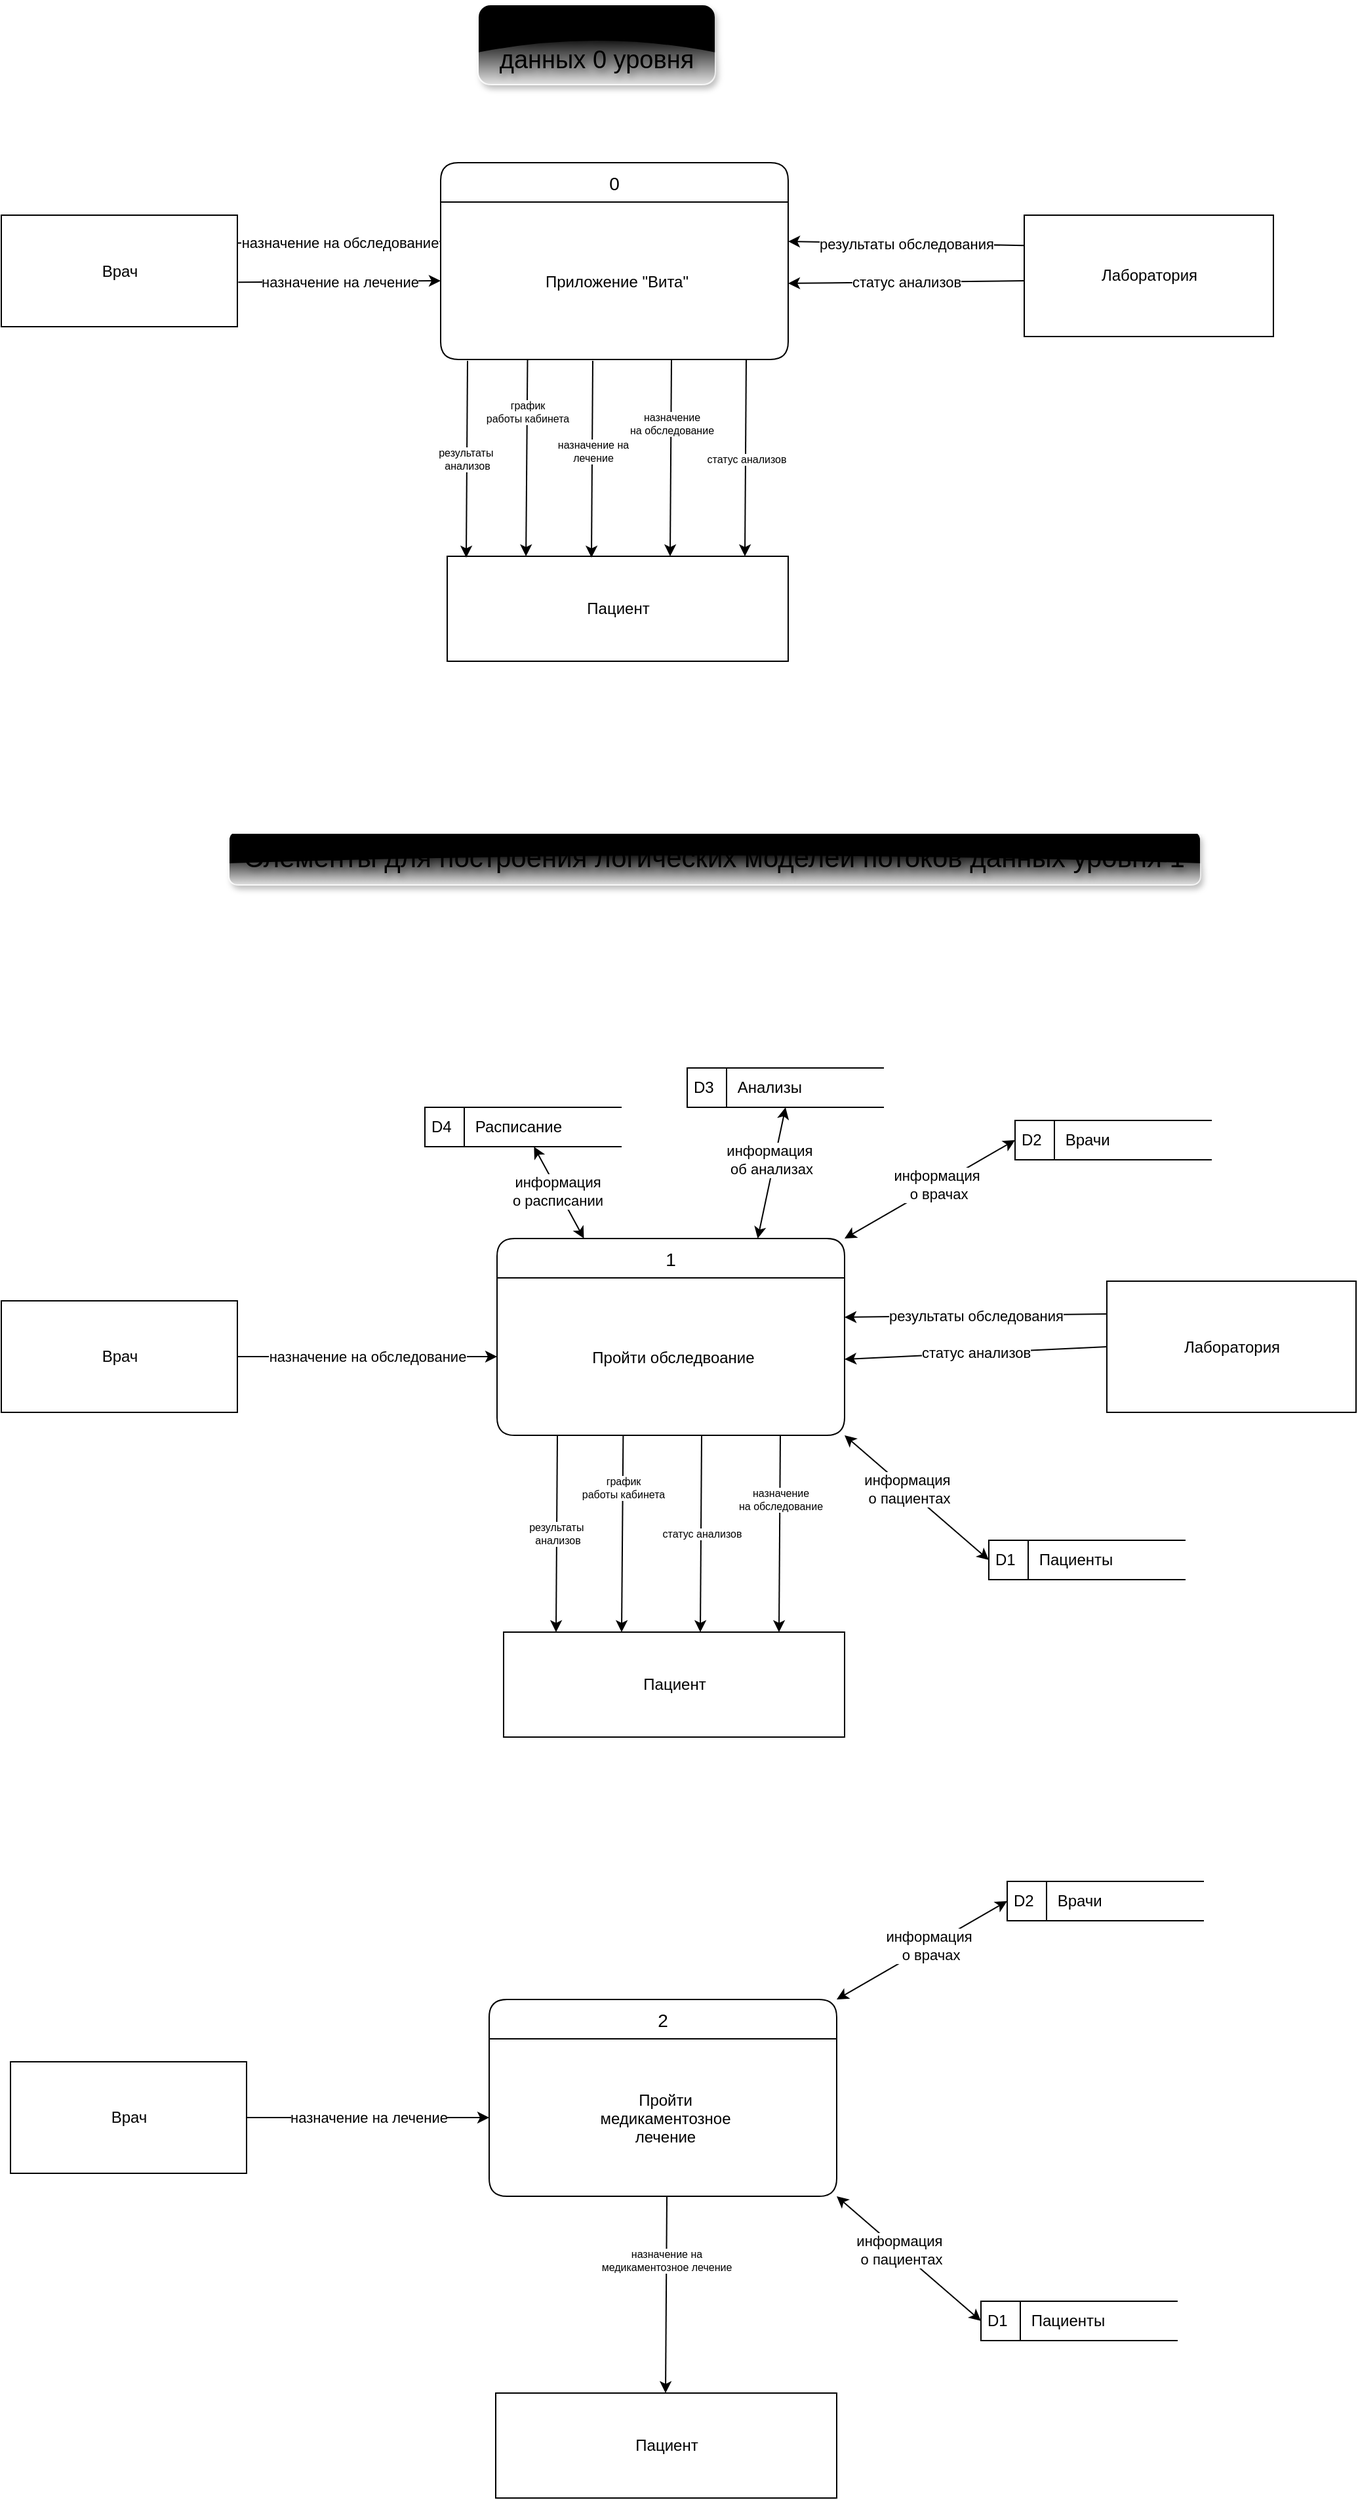<mxfile version="28.0.4">
  <diagram name="Страница — 1" id="5JMjXBYwcXajjwGSg4eh">
    <mxGraphModel dx="2220" dy="1306" grid="1" gridSize="10" guides="1" tooltips="1" connect="1" arrows="1" fold="1" page="1" pageScale="1" pageWidth="827" pageHeight="1169" math="0" shadow="0">
      <root>
        <mxCell id="0" />
        <mxCell id="1" parent="0" />
        <mxCell id="sOUZLI-g3tf4AUhEfwHp-1" value="Врач" style="html=1;dashed=0;whitespace=wrap;" vertex="1" parent="1">
          <mxGeometry x="150" y="210" width="180" height="85" as="geometry" />
        </mxCell>
        <mxCell id="sOUZLI-g3tf4AUhEfwHp-2" value="Лаборатория" style="html=1;dashed=0;whitespace=wrap;" vertex="1" parent="1">
          <mxGeometry x="930" y="210" width="190" height="92.5" as="geometry" />
        </mxCell>
        <mxCell id="sOUZLI-g3tf4AUhEfwHp-3" value="Пациент" style="html=1;dashed=0;whitespace=wrap;" vertex="1" parent="1">
          <mxGeometry x="490" y="470" width="260" height="80" as="geometry" />
        </mxCell>
        <mxCell id="sOUZLI-g3tf4AUhEfwHp-4" value="0" style="swimlane;childLayout=stackLayout;horizontal=1;startSize=30;horizontalStack=0;rounded=1;fontSize=14;fontStyle=0;strokeWidth=1;resizeParent=0;resizeLast=1;shadow=0;dashed=0;align=center;fillColor=#FFFFFF;" vertex="1" parent="1">
          <mxGeometry x="485" y="170" width="265" height="150" as="geometry" />
        </mxCell>
        <mxCell id="sOUZLI-g3tf4AUhEfwHp-5" value="Приложение &quot;Вита&quot;" style="align=center;strokeColor=none;fillColor=none;spacingLeft=4;fontSize=12;verticalAlign=middle;resizable=0;rotatable=0;part=1;" vertex="1" parent="sOUZLI-g3tf4AUhEfwHp-4">
          <mxGeometry y="30" width="265" height="120" as="geometry" />
        </mxCell>
        <mxCell id="sOUZLI-g3tf4AUhEfwHp-6" value="" style="endArrow=classic;html=1;rounded=0;exitX=0.25;exitY=1;exitDx=0;exitDy=0;entryX=0.231;entryY=0;entryDx=0;entryDy=0;entryPerimeter=0;" edge="1" parent="1" source="sOUZLI-g3tf4AUhEfwHp-5" target="sOUZLI-g3tf4AUhEfwHp-3">
          <mxGeometry relative="1" as="geometry">
            <mxPoint x="485" y="310" as="sourcePoint" />
            <mxPoint x="497" y="420" as="targetPoint" />
          </mxGeometry>
        </mxCell>
        <mxCell id="sOUZLI-g3tf4AUhEfwHp-7" value="&lt;span&gt;график &lt;br&gt;работы кабинета&lt;/span&gt;" style="edgeLabel;resizable=0;html=1;;align=center;verticalAlign=middle;fontSize=8;" connectable="0" vertex="1" parent="sOUZLI-g3tf4AUhEfwHp-6">
          <mxGeometry relative="1" as="geometry">
            <mxPoint y="-35" as="offset" />
          </mxGeometry>
        </mxCell>
        <mxCell id="sOUZLI-g3tf4AUhEfwHp-8" value="" style="endArrow=classic;html=1;rounded=0;exitX=0;exitY=0.25;exitDx=0;exitDy=0;entryX=1;entryY=0.25;entryDx=0;entryDy=0;" edge="1" parent="1" source="sOUZLI-g3tf4AUhEfwHp-2" target="sOUZLI-g3tf4AUhEfwHp-5">
          <mxGeometry relative="1" as="geometry">
            <mxPoint x="635" y="264.76" as="sourcePoint" />
            <mxPoint x="650" y="250" as="targetPoint" />
          </mxGeometry>
        </mxCell>
        <mxCell id="sOUZLI-g3tf4AUhEfwHp-9" value="&lt;span&gt;результаты обследования&lt;/span&gt;" style="edgeLabel;resizable=0;html=1;;align=center;verticalAlign=middle;fontSize=11;" connectable="0" vertex="1" parent="sOUZLI-g3tf4AUhEfwHp-8">
          <mxGeometry relative="1" as="geometry" />
        </mxCell>
        <mxCell id="sOUZLI-g3tf4AUhEfwHp-10" value="" style="endArrow=classic;html=1;rounded=0;exitX=0.25;exitY=1;exitDx=0;exitDy=0;entryX=0.231;entryY=0;entryDx=0;entryDy=0;entryPerimeter=0;" edge="1" parent="1">
          <mxGeometry relative="1" as="geometry">
            <mxPoint x="601" y="321" as="sourcePoint" />
            <mxPoint x="600" y="471" as="targetPoint" />
          </mxGeometry>
        </mxCell>
        <mxCell id="sOUZLI-g3tf4AUhEfwHp-11" value="&lt;span&gt;назначение на&lt;br&gt;лечение&lt;/span&gt;" style="edgeLabel;resizable=0;html=1;;align=center;verticalAlign=middle;fontSize=8;" connectable="0" vertex="1" parent="sOUZLI-g3tf4AUhEfwHp-10">
          <mxGeometry relative="1" as="geometry">
            <mxPoint y="-6" as="offset" />
          </mxGeometry>
        </mxCell>
        <mxCell id="sOUZLI-g3tf4AUhEfwHp-12" value="" style="endArrow=classic;html=1;rounded=0;exitX=0.25;exitY=1;exitDx=0;exitDy=0;entryX=0.231;entryY=0;entryDx=0;entryDy=0;entryPerimeter=0;" edge="1" parent="1">
          <mxGeometry relative="1" as="geometry">
            <mxPoint x="661" y="320" as="sourcePoint" />
            <mxPoint x="660" y="470" as="targetPoint" />
          </mxGeometry>
        </mxCell>
        <mxCell id="sOUZLI-g3tf4AUhEfwHp-13" value="&lt;span&gt;назначение &lt;br&gt;на обследование&lt;/span&gt;" style="edgeLabel;resizable=0;html=1;;align=center;verticalAlign=middle;fontSize=8;" connectable="0" vertex="1" parent="sOUZLI-g3tf4AUhEfwHp-12">
          <mxGeometry relative="1" as="geometry">
            <mxPoint y="-26" as="offset" />
          </mxGeometry>
        </mxCell>
        <mxCell id="sOUZLI-g3tf4AUhEfwHp-14" value="" style="endArrow=classic;html=1;rounded=0;exitX=1.004;exitY=0.601;exitDx=0;exitDy=0;strokeWidth=1;entryX=0;entryY=0.5;entryDx=0;entryDy=0;exitPerimeter=0;" edge="1" parent="1" source="sOUZLI-g3tf4AUhEfwHp-1" target="sOUZLI-g3tf4AUhEfwHp-5">
          <mxGeometry relative="1" as="geometry">
            <mxPoint x="380" y="287.5" as="sourcePoint" />
            <mxPoint x="470" y="274" as="targetPoint" />
          </mxGeometry>
        </mxCell>
        <mxCell id="sOUZLI-g3tf4AUhEfwHp-15" value="&lt;span&gt;назначение на лечение&lt;/span&gt;" style="edgeLabel;resizable=0;html=1;;align=center;verticalAlign=middle;fontSize=11;" connectable="0" vertex="1" parent="sOUZLI-g3tf4AUhEfwHp-14">
          <mxGeometry relative="1" as="geometry" />
        </mxCell>
        <mxCell id="sOUZLI-g3tf4AUhEfwHp-16" value="" style="endArrow=classic;html=1;rounded=0;exitX=1;exitY=0.25;exitDx=0;exitDy=0;entryX=0;entryY=0.25;entryDx=0;entryDy=0;strokeWidth=1;" edge="1" parent="1" source="sOUZLI-g3tf4AUhEfwHp-1" target="sOUZLI-g3tf4AUhEfwHp-5">
          <mxGeometry relative="1" as="geometry">
            <mxPoint x="380" y="287.5" as="sourcePoint" />
            <mxPoint x="402" y="360" as="targetPoint" />
          </mxGeometry>
        </mxCell>
        <mxCell id="sOUZLI-g3tf4AUhEfwHp-17" value="&lt;span&gt;назначение на обследование&lt;/span&gt;" style="edgeLabel;resizable=0;html=1;;align=center;verticalAlign=middle;fontSize=11;" connectable="0" vertex="1" parent="sOUZLI-g3tf4AUhEfwHp-16">
          <mxGeometry relative="1" as="geometry" />
        </mxCell>
        <mxCell id="sOUZLI-g3tf4AUhEfwHp-18" value="" style="endArrow=classic;html=1;rounded=0;exitX=0.25;exitY=1;exitDx=0;exitDy=0;entryX=0.231;entryY=0;entryDx=0;entryDy=0;entryPerimeter=0;" edge="1" parent="1">
          <mxGeometry relative="1" as="geometry">
            <mxPoint x="718" y="320" as="sourcePoint" />
            <mxPoint x="717" y="470" as="targetPoint" />
          </mxGeometry>
        </mxCell>
        <mxCell id="sOUZLI-g3tf4AUhEfwHp-19" value="статус анализов" style="edgeLabel;resizable=0;html=1;;align=center;verticalAlign=middle;fontSize=8;" connectable="0" vertex="1" parent="sOUZLI-g3tf4AUhEfwHp-18">
          <mxGeometry relative="1" as="geometry">
            <mxPoint y="1" as="offset" />
          </mxGeometry>
        </mxCell>
        <mxCell id="sOUZLI-g3tf4AUhEfwHp-20" value="" style="endArrow=classic;html=1;rounded=0;exitX=0.25;exitY=1;exitDx=0;exitDy=0;entryX=0.231;entryY=0;entryDx=0;entryDy=0;entryPerimeter=0;" edge="1" parent="1">
          <mxGeometry relative="1" as="geometry">
            <mxPoint x="505.5" y="321" as="sourcePoint" />
            <mxPoint x="504.5" y="471" as="targetPoint" />
          </mxGeometry>
        </mxCell>
        <mxCell id="sOUZLI-g3tf4AUhEfwHp-21" value="результаты&amp;nbsp;&lt;br&gt;анализов" style="edgeLabel;resizable=0;html=1;;align=center;verticalAlign=middle;fontSize=8;" connectable="0" vertex="1" parent="sOUZLI-g3tf4AUhEfwHp-20">
          <mxGeometry relative="1" as="geometry">
            <mxPoint as="offset" />
          </mxGeometry>
        </mxCell>
        <mxCell id="sOUZLI-g3tf4AUhEfwHp-22" value="" style="endArrow=classic;html=1;rounded=0;exitX=0;exitY=0.25;exitDx=0;exitDy=0;entryX=1;entryY=0.25;entryDx=0;entryDy=0;" edge="1" parent="1">
          <mxGeometry relative="1" as="geometry">
            <mxPoint x="930" y="260" as="sourcePoint" />
            <mxPoint x="750" y="262" as="targetPoint" />
          </mxGeometry>
        </mxCell>
        <mxCell id="sOUZLI-g3tf4AUhEfwHp-23" value="&lt;span&gt;статус анализов&lt;/span&gt;" style="edgeLabel;resizable=0;html=1;;align=center;verticalAlign=middle;fontSize=11;" connectable="0" vertex="1" parent="sOUZLI-g3tf4AUhEfwHp-22">
          <mxGeometry relative="1" as="geometry" />
        </mxCell>
        <mxCell id="sOUZLI-g3tf4AUhEfwHp-24" value="модель  потоков  &#xa;данных 0 уровня" style="text;align=center;verticalAlign=top;resizable=0;points=[];autosize=1;strokeColor=none;fillColor=default;strokeWidth=1;flipH=0;flipV=1;container=1;labelPosition=center;verticalLabelPosition=middle;textShadow=1;labelBorderColor=none;labelBackgroundColor=none;gradientColor=light-dark(#caaaaa, #ededed);rounded=1;glass=1;shadow=1;horizontal=1;fontSize=19;fontColor=default;" vertex="1" parent="1">
          <mxGeometry x="514" y="50" width="180" height="60" as="geometry" />
        </mxCell>
        <mxCell id="sOUZLI-g3tf4AUhEfwHp-25" value="Врач" style="html=1;dashed=0;whitespace=wrap;" vertex="1" parent="1">
          <mxGeometry x="150" y="1037.5" width="180" height="85" as="geometry" />
        </mxCell>
        <mxCell id="sOUZLI-g3tf4AUhEfwHp-26" value="Лаборатория" style="html=1;dashed=0;whitespace=wrap;" vertex="1" parent="1">
          <mxGeometry x="993" y="1022.5" width="190" height="100" as="geometry" />
        </mxCell>
        <mxCell id="sOUZLI-g3tf4AUhEfwHp-27" value="Пациент" style="html=1;dashed=0;whitespace=wrap;" vertex="1" parent="1">
          <mxGeometry x="533" y="1290" width="260" height="80" as="geometry" />
        </mxCell>
        <mxCell id="sOUZLI-g3tf4AUhEfwHp-28" value="1" style="swimlane;childLayout=stackLayout;horizontal=1;startSize=30;horizontalStack=0;rounded=1;fontSize=14;fontStyle=0;strokeWidth=1;resizeParent=0;resizeLast=1;shadow=0;dashed=0;align=center;fillColor=#FFFFFF;" vertex="1" parent="1">
          <mxGeometry x="528" y="990" width="265" height="150" as="geometry" />
        </mxCell>
        <mxCell id="sOUZLI-g3tf4AUhEfwHp-29" value="Пройти обследвоание" style="align=center;strokeColor=none;fillColor=none;spacingLeft=4;fontSize=12;verticalAlign=middle;resizable=0;rotatable=0;part=1;" vertex="1" parent="sOUZLI-g3tf4AUhEfwHp-28">
          <mxGeometry y="30" width="265" height="120" as="geometry" />
        </mxCell>
        <mxCell id="sOUZLI-g3tf4AUhEfwHp-30" value="" style="endArrow=classic;html=1;rounded=0;exitX=0.25;exitY=1;exitDx=0;exitDy=0;entryX=0.231;entryY=0;entryDx=0;entryDy=0;entryPerimeter=0;" edge="1" parent="1">
          <mxGeometry relative="1" as="geometry">
            <mxPoint x="624.19" y="1140" as="sourcePoint" />
            <mxPoint x="623" y="1290" as="targetPoint" />
          </mxGeometry>
        </mxCell>
        <mxCell id="sOUZLI-g3tf4AUhEfwHp-31" value="&lt;span&gt;график &lt;br&gt;работы кабинета&lt;/span&gt;" style="edgeLabel;resizable=0;html=1;;align=center;verticalAlign=middle;fontSize=8;" connectable="0" vertex="1" parent="sOUZLI-g3tf4AUhEfwHp-30">
          <mxGeometry relative="1" as="geometry">
            <mxPoint y="-35" as="offset" />
          </mxGeometry>
        </mxCell>
        <mxCell id="sOUZLI-g3tf4AUhEfwHp-32" value="" style="endArrow=classic;html=1;rounded=0;exitX=0;exitY=0.25;exitDx=0;exitDy=0;entryX=1;entryY=0.25;entryDx=0;entryDy=0;" edge="1" parent="1" source="sOUZLI-g3tf4AUhEfwHp-26" target="sOUZLI-g3tf4AUhEfwHp-29">
          <mxGeometry relative="1" as="geometry">
            <mxPoint x="678" y="1084.76" as="sourcePoint" />
            <mxPoint x="693" y="1070" as="targetPoint" />
          </mxGeometry>
        </mxCell>
        <mxCell id="sOUZLI-g3tf4AUhEfwHp-33" value="&lt;span&gt;результаты обследования&lt;/span&gt;" style="edgeLabel;resizable=0;html=1;;align=center;verticalAlign=middle;fontSize=11;" connectable="0" vertex="1" parent="sOUZLI-g3tf4AUhEfwHp-32">
          <mxGeometry relative="1" as="geometry" />
        </mxCell>
        <mxCell id="sOUZLI-g3tf4AUhEfwHp-34" value="" style="endArrow=classic;html=1;rounded=0;exitX=0.25;exitY=1;exitDx=0;exitDy=0;entryX=0.231;entryY=0;entryDx=0;entryDy=0;entryPerimeter=0;" edge="1" parent="1">
          <mxGeometry relative="1" as="geometry">
            <mxPoint x="744" y="1140" as="sourcePoint" />
            <mxPoint x="743" y="1290" as="targetPoint" />
          </mxGeometry>
        </mxCell>
        <mxCell id="sOUZLI-g3tf4AUhEfwHp-35" value="&lt;span&gt;назначение &lt;br&gt;на обследование&lt;/span&gt;" style="edgeLabel;resizable=0;html=1;;align=center;verticalAlign=middle;fontSize=8;" connectable="0" vertex="1" parent="sOUZLI-g3tf4AUhEfwHp-34">
          <mxGeometry relative="1" as="geometry">
            <mxPoint y="-26" as="offset" />
          </mxGeometry>
        </mxCell>
        <mxCell id="sOUZLI-g3tf4AUhEfwHp-36" value="" style="endArrow=classic;html=1;rounded=0;exitX=1;exitY=0.5;exitDx=0;exitDy=0;entryX=0;entryY=0.5;entryDx=0;entryDy=0;strokeWidth=1;" edge="1" parent="1" source="sOUZLI-g3tf4AUhEfwHp-25" target="sOUZLI-g3tf4AUhEfwHp-29">
          <mxGeometry relative="1" as="geometry">
            <mxPoint x="423" y="1107.5" as="sourcePoint" />
            <mxPoint x="445" y="1180" as="targetPoint" />
          </mxGeometry>
        </mxCell>
        <mxCell id="sOUZLI-g3tf4AUhEfwHp-37" value="&lt;span&gt;назначение на обследование&lt;/span&gt;" style="edgeLabel;resizable=0;html=1;;align=center;verticalAlign=middle;fontSize=11;" connectable="0" vertex="1" parent="sOUZLI-g3tf4AUhEfwHp-36">
          <mxGeometry relative="1" as="geometry" />
        </mxCell>
        <mxCell id="sOUZLI-g3tf4AUhEfwHp-38" value="" style="endArrow=classic;html=1;rounded=0;exitX=0.25;exitY=1;exitDx=0;exitDy=0;entryX=0.231;entryY=0;entryDx=0;entryDy=0;entryPerimeter=0;" edge="1" parent="1">
          <mxGeometry relative="1" as="geometry">
            <mxPoint x="574" y="1140" as="sourcePoint" />
            <mxPoint x="573" y="1290" as="targetPoint" />
          </mxGeometry>
        </mxCell>
        <mxCell id="sOUZLI-g3tf4AUhEfwHp-39" value="результаты&amp;nbsp;&lt;br&gt;анализов" style="edgeLabel;resizable=0;html=1;;align=center;verticalAlign=middle;fontSize=8;" connectable="0" vertex="1" parent="sOUZLI-g3tf4AUhEfwHp-38">
          <mxGeometry relative="1" as="geometry">
            <mxPoint as="offset" />
          </mxGeometry>
        </mxCell>
        <mxCell id="sOUZLI-g3tf4AUhEfwHp-40" value="" style="endArrow=classic;html=1;rounded=0;exitX=0;exitY=0.5;exitDx=0;exitDy=0;entryX=1;entryY=0.25;entryDx=0;entryDy=0;" edge="1" parent="1" source="sOUZLI-g3tf4AUhEfwHp-26">
          <mxGeometry relative="1" as="geometry">
            <mxPoint x="973" y="1080" as="sourcePoint" />
            <mxPoint x="793" y="1082" as="targetPoint" />
          </mxGeometry>
        </mxCell>
        <mxCell id="sOUZLI-g3tf4AUhEfwHp-41" value="&lt;span&gt;статус анализов&lt;/span&gt;" style="edgeLabel;resizable=0;html=1;;align=center;verticalAlign=middle;fontSize=11;" connectable="0" vertex="1" parent="sOUZLI-g3tf4AUhEfwHp-40">
          <mxGeometry relative="1" as="geometry" />
        </mxCell>
        <mxCell id="sOUZLI-g3tf4AUhEfwHp-42" value="" style="endArrow=classic;html=1;rounded=0;exitX=0.25;exitY=1;exitDx=0;exitDy=0;entryX=0.231;entryY=0;entryDx=0;entryDy=0;entryPerimeter=0;" edge="1" parent="1">
          <mxGeometry relative="1" as="geometry">
            <mxPoint x="684" y="1140" as="sourcePoint" />
            <mxPoint x="683" y="1290" as="targetPoint" />
          </mxGeometry>
        </mxCell>
        <mxCell id="sOUZLI-g3tf4AUhEfwHp-43" value="статус анализов" style="edgeLabel;resizable=0;html=1;;align=center;verticalAlign=middle;fontSize=8;" connectable="0" vertex="1" parent="sOUZLI-g3tf4AUhEfwHp-42">
          <mxGeometry relative="1" as="geometry">
            <mxPoint as="offset" />
          </mxGeometry>
        </mxCell>
        <mxCell id="sOUZLI-g3tf4AUhEfwHp-44" value="D1&lt;span style=&quot;white-space: pre;&quot;&gt;&#x9;&lt;/span&gt;&amp;nbsp; Пациенты" style="html=1;dashed=0;whiteSpace=wrap;shape=mxgraph.dfd.dataStoreID;align=left;spacingLeft=3;points=[[0,0],[0.5,0],[1,0],[0,0.5],[1,0.5],[0,1],[0.5,1],[1,1]];" vertex="1" parent="1">
          <mxGeometry x="903" y="1220" width="150" height="30" as="geometry" />
        </mxCell>
        <mxCell id="sOUZLI-g3tf4AUhEfwHp-45" value="D4&lt;span style=&quot;white-space: pre;&quot;&gt;&#x9;&lt;/span&gt;&amp;nbsp; Расписание" style="html=1;dashed=0;whiteSpace=wrap;shape=mxgraph.dfd.dataStoreID;align=left;spacingLeft=3;points=[[0,0],[0.5,0],[1,0],[0,0.5],[1,0.5],[0,1],[0.5,1],[1,1]];" vertex="1" parent="1">
          <mxGeometry x="473" y="890" width="150" height="30" as="geometry" />
        </mxCell>
        <mxCell id="sOUZLI-g3tf4AUhEfwHp-46" value="D3&lt;span style=&quot;white-space: pre;&quot;&gt;&#x9;&lt;/span&gt;&amp;nbsp; Анализы" style="html=1;dashed=0;whiteSpace=wrap;shape=mxgraph.dfd.dataStoreID;align=left;spacingLeft=3;points=[[0,0],[0.5,0],[1,0],[0,0.5],[1,0.5],[0,1],[0.5,1],[1,1]];" vertex="1" parent="1">
          <mxGeometry x="673" y="860" width="150" height="30" as="geometry" />
        </mxCell>
        <mxCell id="sOUZLI-g3tf4AUhEfwHp-47" value="D2&lt;span style=&quot;white-space: pre;&quot;&gt;&#x9;&lt;/span&gt;&amp;nbsp; Врачи" style="html=1;dashed=0;whiteSpace=wrap;shape=mxgraph.dfd.dataStoreID;align=left;spacingLeft=3;points=[[0,0],[0.5,0],[1,0],[0,0.5],[1,0.5],[0,1],[0.5,1],[1,1]];" vertex="1" parent="1">
          <mxGeometry x="923" y="900" width="150" height="30" as="geometry" />
        </mxCell>
        <mxCell id="sOUZLI-g3tf4AUhEfwHp-48" value="" style="endArrow=classic;startArrow=classic;html=1;rounded=0;entryX=0;entryY=0.5;entryDx=0;entryDy=0;exitX=1;exitY=1;exitDx=0;exitDy=0;" edge="1" parent="1" source="sOUZLI-g3tf4AUhEfwHp-29" target="sOUZLI-g3tf4AUhEfwHp-44">
          <mxGeometry width="50" height="50" relative="1" as="geometry">
            <mxPoint x="843" y="1172.5" as="sourcePoint" />
            <mxPoint x="893" y="1122.5" as="targetPoint" />
          </mxGeometry>
        </mxCell>
        <mxCell id="sOUZLI-g3tf4AUhEfwHp-49" value="информация&amp;nbsp;&lt;br&gt;о пациентах" style="edgeLabel;html=1;align=center;verticalAlign=middle;resizable=0;points=[];" vertex="1" connectable="0" parent="sOUZLI-g3tf4AUhEfwHp-48">
          <mxGeometry x="-0.119" y="1" relative="1" as="geometry">
            <mxPoint as="offset" />
          </mxGeometry>
        </mxCell>
        <mxCell id="sOUZLI-g3tf4AUhEfwHp-50" value="" style="endArrow=classic;startArrow=classic;html=1;rounded=0;entryX=0;entryY=0.5;entryDx=0;entryDy=0;exitX=1;exitY=0;exitDx=0;exitDy=0;" edge="1" parent="1" source="sOUZLI-g3tf4AUhEfwHp-28" target="sOUZLI-g3tf4AUhEfwHp-47">
          <mxGeometry width="50" height="50" relative="1" as="geometry">
            <mxPoint x="803" y="1150" as="sourcePoint" />
            <mxPoint x="913" y="1245" as="targetPoint" />
          </mxGeometry>
        </mxCell>
        <mxCell id="sOUZLI-g3tf4AUhEfwHp-51" value="информация&lt;div&gt;&amp;nbsp;о врачах&lt;/div&gt;" style="edgeLabel;html=1;align=center;verticalAlign=middle;resizable=0;points=[];" vertex="1" connectable="0" parent="sOUZLI-g3tf4AUhEfwHp-50">
          <mxGeometry x="0.081" y="1" relative="1" as="geometry">
            <mxPoint as="offset" />
          </mxGeometry>
        </mxCell>
        <mxCell id="sOUZLI-g3tf4AUhEfwHp-52" value="" style="endArrow=classic;startArrow=classic;html=1;rounded=0;exitX=0.25;exitY=0;exitDx=0;exitDy=0;" edge="1" parent="1" source="sOUZLI-g3tf4AUhEfwHp-28" target="sOUZLI-g3tf4AUhEfwHp-45">
          <mxGeometry width="50" height="50" relative="1" as="geometry">
            <mxPoint x="803" y="1000" as="sourcePoint" />
            <mxPoint x="893" y="955" as="targetPoint" />
          </mxGeometry>
        </mxCell>
        <mxCell id="sOUZLI-g3tf4AUhEfwHp-53" value="информация&lt;div&gt;о расписании&lt;/div&gt;" style="edgeLabel;html=1;align=center;verticalAlign=middle;resizable=0;points=[];" vertex="1" connectable="0" parent="sOUZLI-g3tf4AUhEfwHp-52">
          <mxGeometry x="0.052" y="1" relative="1" as="geometry">
            <mxPoint as="offset" />
          </mxGeometry>
        </mxCell>
        <mxCell id="sOUZLI-g3tf4AUhEfwHp-54" value="" style="endArrow=classic;startArrow=classic;html=1;rounded=0;exitX=0.75;exitY=0;exitDx=0;exitDy=0;entryX=0.5;entryY=1;entryDx=0;entryDy=0;" edge="1" parent="1" source="sOUZLI-g3tf4AUhEfwHp-28" target="sOUZLI-g3tf4AUhEfwHp-46">
          <mxGeometry width="50" height="50" relative="1" as="geometry">
            <mxPoint x="604" y="1000" as="sourcePoint" />
            <mxPoint x="566" y="930" as="targetPoint" />
          </mxGeometry>
        </mxCell>
        <mxCell id="sOUZLI-g3tf4AUhEfwHp-55" value="информация&amp;nbsp;&lt;br&gt;об анализах" style="edgeLabel;html=1;align=center;verticalAlign=middle;resizable=0;points=[];" vertex="1" connectable="0" parent="sOUZLI-g3tf4AUhEfwHp-54">
          <mxGeometry x="-0.038" relative="1" as="geometry">
            <mxPoint y="-12" as="offset" />
          </mxGeometry>
        </mxCell>
        <mxCell id="sOUZLI-g3tf4AUhEfwHp-56" value="Врач" style="html=1;dashed=0;whitespace=wrap;" vertex="1" parent="1">
          <mxGeometry x="157" y="1617.5" width="180" height="85" as="geometry" />
        </mxCell>
        <mxCell id="sOUZLI-g3tf4AUhEfwHp-57" value="Пациент" style="html=1;dashed=0;whitespace=wrap;" vertex="1" parent="1">
          <mxGeometry x="527" y="1870" width="260" height="80" as="geometry" />
        </mxCell>
        <mxCell id="sOUZLI-g3tf4AUhEfwHp-58" value="2" style="swimlane;childLayout=stackLayout;horizontal=1;startSize=30;horizontalStack=0;rounded=1;fontSize=14;fontStyle=0;strokeWidth=1;resizeParent=0;resizeLast=1;shadow=0;dashed=0;align=center;fillColor=#FFFFFF;" vertex="1" parent="1">
          <mxGeometry x="522" y="1570" width="265" height="150" as="geometry" />
        </mxCell>
        <mxCell id="sOUZLI-g3tf4AUhEfwHp-59" value="Пройти&#xa;медикаментозное&#xa;лечение" style="align=center;strokeColor=none;fillColor=none;spacingLeft=4;fontSize=12;verticalAlign=middle;resizable=0;rotatable=0;part=1;" vertex="1" parent="sOUZLI-g3tf4AUhEfwHp-58">
          <mxGeometry y="30" width="265" height="120" as="geometry" />
        </mxCell>
        <mxCell id="sOUZLI-g3tf4AUhEfwHp-60" value="" style="endArrow=classic;html=1;rounded=0;exitX=0.25;exitY=1;exitDx=0;exitDy=0;entryX=0.231;entryY=0;entryDx=0;entryDy=0;entryPerimeter=0;" edge="1" parent="1">
          <mxGeometry relative="1" as="geometry">
            <mxPoint x="657.5" y="1720" as="sourcePoint" />
            <mxPoint x="656.5" y="1870" as="targetPoint" />
          </mxGeometry>
        </mxCell>
        <mxCell id="sOUZLI-g3tf4AUhEfwHp-61" value="&lt;span&gt;назначение на&lt;br&gt;медикаментозное лечение&lt;/span&gt;" style="edgeLabel;resizable=0;html=1;;align=center;verticalAlign=middle;fontSize=8;" connectable="0" vertex="1" parent="sOUZLI-g3tf4AUhEfwHp-60">
          <mxGeometry relative="1" as="geometry">
            <mxPoint y="-26" as="offset" />
          </mxGeometry>
        </mxCell>
        <mxCell id="sOUZLI-g3tf4AUhEfwHp-62" value="" style="endArrow=classic;html=1;rounded=0;exitX=1;exitY=0.5;exitDx=0;exitDy=0;entryX=0;entryY=0.5;entryDx=0;entryDy=0;strokeWidth=1;" edge="1" parent="1" source="sOUZLI-g3tf4AUhEfwHp-56" target="sOUZLI-g3tf4AUhEfwHp-59">
          <mxGeometry relative="1" as="geometry">
            <mxPoint x="417" y="1687.5" as="sourcePoint" />
            <mxPoint x="439" y="1760" as="targetPoint" />
          </mxGeometry>
        </mxCell>
        <mxCell id="sOUZLI-g3tf4AUhEfwHp-63" value="&lt;span&gt;назначение на лечение&lt;/span&gt;" style="edgeLabel;resizable=0;html=1;;align=center;verticalAlign=middle;fontSize=11;" connectable="0" vertex="1" parent="sOUZLI-g3tf4AUhEfwHp-62">
          <mxGeometry relative="1" as="geometry" />
        </mxCell>
        <mxCell id="sOUZLI-g3tf4AUhEfwHp-64" value="D1&lt;span style=&quot;white-space: pre;&quot;&gt;&#x9;&lt;/span&gt;&amp;nbsp; Пациенты" style="html=1;dashed=0;whiteSpace=wrap;shape=mxgraph.dfd.dataStoreID;align=left;spacingLeft=3;points=[[0,0],[0.5,0],[1,0],[0,0.5],[1,0.5],[0,1],[0.5,1],[1,1]];" vertex="1" parent="1">
          <mxGeometry x="897" y="1800" width="150" height="30" as="geometry" />
        </mxCell>
        <mxCell id="sOUZLI-g3tf4AUhEfwHp-65" value="D2&lt;span style=&quot;white-space: pre;&quot;&gt;&#x9;&lt;/span&gt;&amp;nbsp; Врачи" style="html=1;dashed=0;whiteSpace=wrap;shape=mxgraph.dfd.dataStoreID;align=left;spacingLeft=3;points=[[0,0],[0.5,0],[1,0],[0,0.5],[1,0.5],[0,1],[0.5,1],[1,1]];" vertex="1" parent="1">
          <mxGeometry x="917" y="1480" width="150" height="30" as="geometry" />
        </mxCell>
        <mxCell id="sOUZLI-g3tf4AUhEfwHp-66" value="" style="endArrow=classic;startArrow=classic;html=1;rounded=0;entryX=0;entryY=0.5;entryDx=0;entryDy=0;exitX=1;exitY=1;exitDx=0;exitDy=0;" edge="1" parent="1" source="sOUZLI-g3tf4AUhEfwHp-59" target="sOUZLI-g3tf4AUhEfwHp-64">
          <mxGeometry width="50" height="50" relative="1" as="geometry">
            <mxPoint x="837" y="1752.5" as="sourcePoint" />
            <mxPoint x="887" y="1702.5" as="targetPoint" />
          </mxGeometry>
        </mxCell>
        <mxCell id="sOUZLI-g3tf4AUhEfwHp-67" value="информация&amp;nbsp;&lt;br&gt;о пациентах" style="edgeLabel;html=1;align=center;verticalAlign=middle;resizable=0;points=[];" vertex="1" connectable="0" parent="sOUZLI-g3tf4AUhEfwHp-66">
          <mxGeometry x="-0.119" y="1" relative="1" as="geometry">
            <mxPoint as="offset" />
          </mxGeometry>
        </mxCell>
        <mxCell id="sOUZLI-g3tf4AUhEfwHp-68" value="" style="endArrow=classic;startArrow=classic;html=1;rounded=0;entryX=0;entryY=0.5;entryDx=0;entryDy=0;exitX=1;exitY=0;exitDx=0;exitDy=0;" edge="1" parent="1" source="sOUZLI-g3tf4AUhEfwHp-58" target="sOUZLI-g3tf4AUhEfwHp-65">
          <mxGeometry width="50" height="50" relative="1" as="geometry">
            <mxPoint x="797" y="1730" as="sourcePoint" />
            <mxPoint x="907" y="1825" as="targetPoint" />
          </mxGeometry>
        </mxCell>
        <mxCell id="sOUZLI-g3tf4AUhEfwHp-69" value="информация&lt;div&gt;&amp;nbsp;о врачах&lt;/div&gt;" style="edgeLabel;html=1;align=center;verticalAlign=middle;resizable=0;points=[];" vertex="1" connectable="0" parent="sOUZLI-g3tf4AUhEfwHp-68">
          <mxGeometry x="0.081" y="1" relative="1" as="geometry">
            <mxPoint as="offset" />
          </mxGeometry>
        </mxCell>
        <mxCell id="sOUZLI-g3tf4AUhEfwHp-70" value="Элементы для построения логических моделей потоков данных уровня 1" style="text;align=center;verticalAlign=top;resizable=0;points=[];autosize=1;strokeColor=none;fillColor=default;strokeWidth=1;flipH=0;flipV=1;container=1;labelPosition=center;verticalLabelPosition=middle;textShadow=1;labelBorderColor=none;labelBackgroundColor=none;gradientColor=light-dark(#caaaaa, #ededed);rounded=1;glass=1;shadow=1;horizontal=1;fontSize=21;fontColor=default;" vertex="1" parent="1">
          <mxGeometry x="324" y="680" width="740" height="40" as="geometry" />
        </mxCell>
      </root>
    </mxGraphModel>
  </diagram>
</mxfile>
